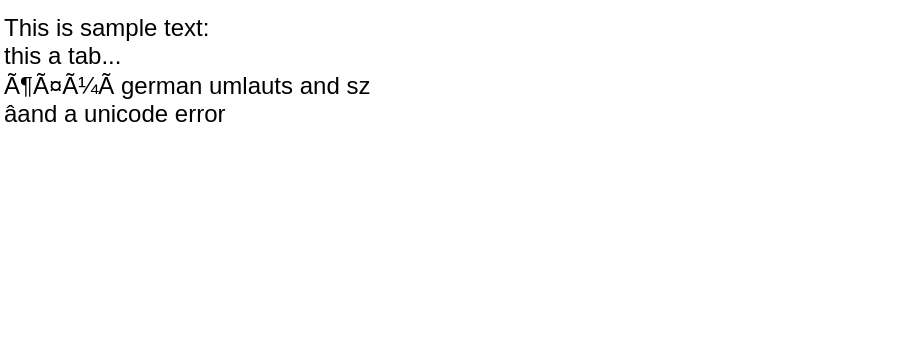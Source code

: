<mxfile version="15.8.3" type="github">
  <diagram name="Page-1" id="97a40813-6b03-0c74-37c1-0168de264b11">
    <mxGraphModel dx="1178" dy="655" grid="1" gridSize="10" guides="1" tooltips="1" connect="1" arrows="1" fold="1" page="1" pageScale="1" pageWidth="500" pageHeight="300" background="#ffffff" math="0" shadow="0">
      <root>
        <mxCell id="0" />
        <mxCell id="1" parent="0" />
        <mxCell id="cv6zj2Yb9vOqQAu9hbqg-2" value="This is sample text:&lt;br&gt;&lt;span&gt;	&lt;/span&gt;this a tab...&lt;br&gt;Ã¶Ã¤Ã¼Ã german umlauts and sz&lt;br&gt;âand a unicode error" style="text;html=1;strokeColor=none;fillColor=none;align=left;verticalAlign=top;whiteSpace=wrap;rounded=0;" vertex="1" parent="1">
          <mxGeometry x="10" y="10" width="460" height="170" as="geometry" />
        </mxCell>
      </root>
    </mxGraphModel>
  </diagram>
</mxfile>
